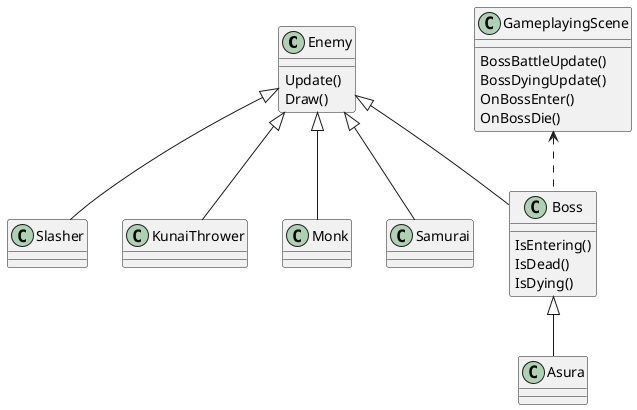@startuml
Enemy<|-- Slasher
Enemy<|-- KunaiThrower
Enemy<|-- Monk
Enemy<|-- Samurai
Enemy<|-- Boss
Boss<|-- Asura


Enemy : Update()
Enemy : Draw()

Boss : IsEntering()
Boss : IsDead()
Boss : IsDying()


GameplayingScene : BossBattleUpdate()
GameplayingScene : BossDyingUpdate()
GameplayingScene : OnBossEnter()
GameplayingScene : OnBossDie()

GameplayingScene<..Boss

@enduml